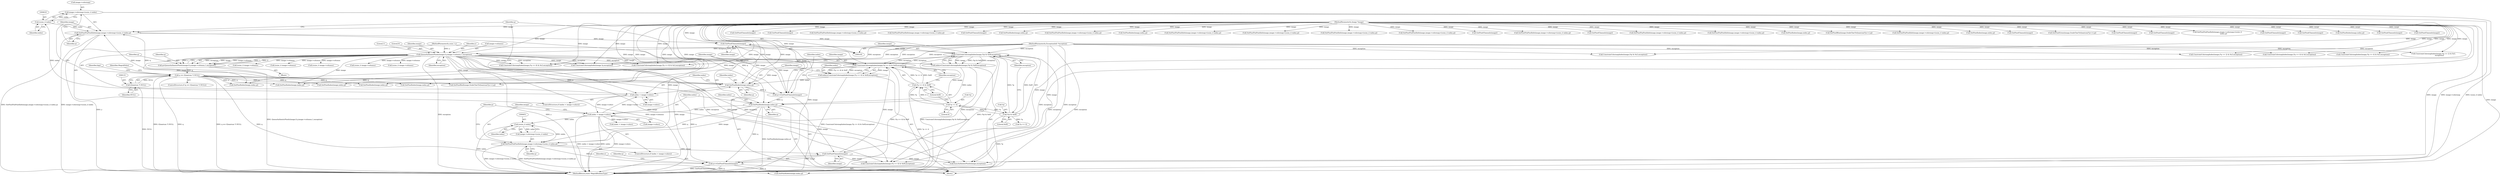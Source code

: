 digraph "0_ImageMagick_cc4ac341f29fa368da6ef01c207deaf8c61f6a2e@pointer" {
"1000613" [label="(Call,image->colormap+(ssize_t) index)"];
"1000617" [label="(Call,(ssize_t) index)"];
"1000606" [label="(Call,index < image->colors)"];
"1000601" [label="(Call,SetPixelIndex(image,index,q))"];
"1000592" [label="(Call,ConstrainColormapIndex(image,(*p >> 4) & 0x0f,exception))"];
"1000658" [label="(Call,GetPixelChannels(image))"];
"1000634" [label="(Call,SetPixelIndex(image,index,q))"];
"1000627" [label="(Call,ConstrainColormapIndex(image,(*p) & 0x0f,exception))"];
"1000623" [label="(Call,GetPixelChannels(image))"];
"1000611" [label="(Call,SetPixelViaPixelInfo(image,image->colormap+(ssize_t) index,q))"];
"1000106" [label="(MethodParameterIn,Image *image)"];
"1000629" [label="(Call,(*p) & 0x0f)"];
"1000595" [label="(Call,*p >> 4)"];
"1000110" [label="(MethodParameterIn,ExceptionInfo *exception)"];
"1000625" [label="(Call,index=ConstrainColormapIndex(image,(*p) & 0x0f,exception))"];
"1000621" [label="(Call,q+=GetPixelChannels(image))"];
"1000644" [label="(Call,SetPixelViaPixelInfo(image,image->colormap+(ssize_t) index,q))"];
"1000650" [label="(Call,(ssize_t) index)"];
"1000639" [label="(Call,index < image->colors)"];
"1000118" [label="(Call,QueueAuthenticPixels(image,0,y,image->columns,1,exception))"];
"1000109" [label="(MethodParameterIn,ssize_t y)"];
"1000594" [label="(Call,(*p >> 4) & 0x0f)"];
"1000590" [label="(Call,index=ConstrainColormapIndex(image,(*p >> 4) & 0x0f,exception))"];
"1000128" [label="(Call,q == (Quantum *) NULL)"];
"1000116" [label="(Call,q=QueueAuthenticPixels(image,0,y,image->columns,1,exception))"];
"1000130" [label="(Call,(Quantum *) NULL)"];
"1000656" [label="(Call,q+=GetPixelChannels(image))"];
"1000685" [label="(Call,index < image->colors)"];
"1000607" [label="(Identifier,index)"];
"1000632" [label="(Literal,0x0f)"];
"1000764" [label="(Call,(ssize_t) image->columns)"];
"1000478" [label="(Call,GetPixelChannels(image))"];
"1000136" [label="(Identifier,bpp)"];
"1000641" [label="(Call,image->colors)"];
"1000403" [label="(Call,ConstrainColormapIndex(image,(*p) & 0x3,exception))"];
"1000147" [label="(Call,(ssize_t) image->columns)"];
"1000364" [label="(Call,GetPixelChannels(image))"];
"1000740" [label="(Call,SetPixelViaPixelInfo(image,image->colormap+(ssize_t) index,q))"];
"1000260" [label="(Call,SetPixelViaPixelInfo(image,image->colormap+(ssize_t) index,q))"];
"1000298" [label="(Call,ConstrainColormapIndex(image,(*p >> 6) & 0x3,exception))"];
"1000594" [label="(Call,(*p >> 4) & 0x0f)"];
"1000611" [label="(Call,SetPixelViaPixelInfo(image,image->colormap+(ssize_t) index,q))"];
"1000121" [label="(Identifier,y)"];
"1000603" [label="(Identifier,index)"];
"1000122" [label="(Call,image->columns)"];
"1000580" [label="(Call,(ssize_t) image->columns)"];
"1000590" [label="(Call,index=ConstrainColormapIndex(image,(*p >> 4) & 0x0f,exception))"];
"1000626" [label="(Identifier,index)"];
"1000307" [label="(Call,SetPixelIndex(image,index,q))"];
"1000795" [label="(Call,GetPixelChannels(image))"];
"1000544" [label="(Call,SetPixelIndex(image,index,q))"];
"1000250" [label="(Call,SetPixelViaPixelInfo(image,image->colormap+(ssize_t) index,q))"];
"1000620" [label="(Identifier,q)"];
"1000658" [label="(Call,GetPixelChannels(image))"];
"1000628" [label="(Identifier,image)"];
"1000410" [label="(Call,SetPixelIndex(image,index,q))"];
"1000606" [label="(Call,index < image->colors)"];
"1000652" [label="(Identifier,index)"];
"1000134" [label="(Identifier,MagickFalse)"];
"1000510" [label="(Call,SetPixelViaPixelInfo(image,image->colormap+(ssize_t) index,q))"];
"1000106" [label="(MethodParameterIn,Image *image)"];
"1000598" [label="(Literal,4)"];
"1000646" [label="(Call,image->colormap+(ssize_t) index)"];
"1000125" [label="(Literal,1)"];
"1000368" [label="(Call,ConstrainColormapIndex(image,(*p >> 2) & 0x3,exception))"];
"1000129" [label="(Identifier,q)"];
"1000730" [label="(Call,SetPixelIndex(image,index,q))"];
"1000116" [label="(Call,q=QueueAuthenticPixels(image,0,y,image->columns,1,exception))"];
"1000627" [label="(Call,ConstrainColormapIndex(image,(*p) & 0x0f,exception))"];
"1000599" [label="(Literal,0x0f)"];
"1000725" [label="(Call,ConstrainColormapIndex(image,*p,exception))"];
"1000447" [label="(Call,ConstrainColormapIndex(image,(*p >> 6) & 0x3,exception))"];
"1000640" [label="(Identifier,index)"];
"1000491" [label="(Call,ConstrainColormapIndex(image,(*p >> 4) & 0x3,exception))"];
"1000605" [label="(ControlStructure,if (index < image->colors))"];
"1000659" [label="(Identifier,image)"];
"1000635" [label="(Identifier,image)"];
"1000690" [label="(Call,SetPixelViaPixelInfo(image,image->colormap+(ssize_t) index,q))"];
"1000634" [label="(Call,SetPixelIndex(image,index,q))"];
"1000286" [label="(Call,(ssize_t) image->columns)"];
"1000593" [label="(Identifier,image)"];
"1000633" [label="(Identifier,exception)"];
"1000608" [label="(Call,image->colors)"];
"1000657" [label="(Identifier,q)"];
"1000602" [label="(Identifier,image)"];
"1000621" [label="(Call,q+=GetPixelChannels(image))"];
"1000619" [label="(Identifier,index)"];
"1000622" [label="(Identifier,q)"];
"1000111" [label="(Block,)"];
"1000655" [label="(Identifier,p)"];
"1000680" [label="(Call,SetPixelIndex(image,index,q))"];
"1000333" [label="(Call,ConstrainColormapIndex(image,(*p >> 4) & 0x3,exception))"];
"1000591" [label="(Identifier,index)"];
"1000601" [label="(Call,SetPixelIndex(image,index,q))"];
"1000656" [label="(Call,q+=GetPixelChannels(image))"];
"1000387" [label="(Call,SetPixelViaPixelInfo(image,image->colormap+(ssize_t) index,q))"];
"1000317" [label="(Call,SetPixelViaPixelInfo(image,image->colormap+(ssize_t) index,q))"];
"1000110" [label="(MethodParameterIn,ExceptionInfo *exception)"];
"1000432" [label="(Call,GetPixelChannels(image))"];
"1000772" [label="(Call,SetPixelRed(image,ScaleCharToQuantum(*p++),q))"];
"1000117" [label="(Identifier,q)"];
"1000636" [label="(Identifier,index)"];
"1000466" [label="(Call,SetPixelViaPixelInfo(image,image->colormap+(ssize_t) index,q))"];
"1000109" [label="(MethodParameterIn,ssize_t y)"];
"1000638" [label="(ControlStructure,if (index < image->colors))"];
"1000623" [label="(Call,GetPixelChannels(image))"];
"1000399" [label="(Call,GetPixelChannels(image))"];
"1000715" [label="(Call,(ssize_t) image->columns)"];
"1000671" [label="(Call,ConstrainColormapIndex(image,(*p >> 4) & 0x0f,exception))"];
"1000127" [label="(ControlStructure,if (q == (Quantum *) NULL))"];
"1000630" [label="(Call,*p)"];
"1000612" [label="(Identifier,image)"];
"1000800" [label="(Call,SyncAuthenticPixels(image,exception))"];
"1000188" [label="(Call,SetPixelViaPixelInfo(image,image->colormap+(ssize_t) index,q))"];
"1000637" [label="(Identifier,q)"];
"1000535" [label="(Call,ConstrainColormapIndex(image,(*p >> 2) & 0x3,\n                       exception))"];
"1000352" [label="(Call,SetPixelViaPixelInfo(image,image->colormap+(ssize_t) index,q))"];
"1000639" [label="(Call,index < image->colors)"];
"1000132" [label="(Identifier,NULL)"];
"1000118" [label="(Call,QueueAuthenticPixels(image,0,y,image->columns,1,exception))"];
"1000614" [label="(Call,image->colormap)"];
"1000587" [label="(Identifier,x)"];
"1000807" [label="(MethodReturn,static MagickBooleanType)"];
"1000625" [label="(Call,index=ConstrainColormapIndex(image,(*p) & 0x0f,exception))"];
"1000456" [label="(Call,SetPixelIndex(image,index,q))"];
"1000500" [label="(Call,SetPixelIndex(image,index,q))"];
"1000592" [label="(Call,ConstrainColormapIndex(image,(*p >> 4) & 0x0f,exception))"];
"1000178" [label="(Call,SetPixelIndex(image,index,q))"];
"1000786" [label="(Call,SetPixelBlue(image,ScaleCharToQuantum(*p++),q))"];
"1000120" [label="(Literal,0)"];
"1000604" [label="(Identifier,q)"];
"1000126" [label="(Identifier,exception)"];
"1000420" [label="(Call,SetPixelViaPixelInfo(image,image->colormap+(ssize_t) index,q))"];
"1000128" [label="(Call,q == (Quantum *) NULL)"];
"1000617" [label="(Call,(ssize_t) index)"];
"1000342" [label="(Call,SetPixelIndex(image,index,q))"];
"1000644" [label="(Call,SetPixelViaPixelInfo(image,image->colormap+(ssize_t) index,q))"];
"1000674" [label="(Call,*p >> 4)"];
"1000130" [label="(Call,(Quantum *) NULL)"];
"1000566" [label="(Call,GetPixelChannels(image))"];
"1000240" [label="(Call,SetPixelIndex(image,index,q))"];
"1000119" [label="(Identifier,image)"];
"1000650" [label="(Call,(ssize_t) index)"];
"1000779" [label="(Call,SetPixelGreen(image,ScaleCharToQuantum(*p++),q))"];
"1000595" [label="(Call,*p >> 4)"];
"1000272" [label="(Call,GetPixelChannels(image))"];
"1000329" [label="(Call,GetPixelChannels(image))"];
"1000624" [label="(Identifier,image)"];
"1000596" [label="(Call,*p)"];
"1000554" [label="(Call,SetPixelViaPixelInfo(image,image->colormap+(ssize_t)\n                        index,q))"];
"1000754" [label="(Call,GetPixelChannels(image))"];
"1000600" [label="(Identifier,exception)"];
"1000200" [label="(Call,GetPixelChannels(image))"];
"1000645" [label="(Identifier,image)"];
"1000629" [label="(Call,(*p) & 0x0f)"];
"1000589" [label="(Block,)"];
"1000613" [label="(Call,image->colormap+(ssize_t) index)"];
"1000377" [label="(Call,SetPixelIndex(image,index,q))"];
"1000704" [label="(Call,GetPixelChannels(image))"];
"1000653" [label="(Identifier,q)"];
"1000522" [label="(Call,GetPixelChannels(image))"];
"1000613" -> "1000611"  [label="AST: "];
"1000613" -> "1000617"  [label="CFG: "];
"1000614" -> "1000613"  [label="AST: "];
"1000617" -> "1000613"  [label="AST: "];
"1000620" -> "1000613"  [label="CFG: "];
"1000613" -> "1000807"  [label="DDG: image->colormap"];
"1000613" -> "1000807"  [label="DDG: (ssize_t) index"];
"1000617" -> "1000613"  [label="DDG: index"];
"1000617" -> "1000619"  [label="CFG: "];
"1000618" -> "1000617"  [label="AST: "];
"1000619" -> "1000617"  [label="AST: "];
"1000617" -> "1000611"  [label="DDG: index"];
"1000606" -> "1000617"  [label="DDG: index"];
"1000606" -> "1000605"  [label="AST: "];
"1000606" -> "1000608"  [label="CFG: "];
"1000607" -> "1000606"  [label="AST: "];
"1000608" -> "1000606"  [label="AST: "];
"1000612" -> "1000606"  [label="CFG: "];
"1000622" -> "1000606"  [label="CFG: "];
"1000601" -> "1000606"  [label="DDG: index"];
"1000639" -> "1000606"  [label="DDG: image->colors"];
"1000606" -> "1000639"  [label="DDG: image->colors"];
"1000601" -> "1000589"  [label="AST: "];
"1000601" -> "1000604"  [label="CFG: "];
"1000602" -> "1000601"  [label="AST: "];
"1000603" -> "1000601"  [label="AST: "];
"1000604" -> "1000601"  [label="AST: "];
"1000607" -> "1000601"  [label="CFG: "];
"1000592" -> "1000601"  [label="DDG: image"];
"1000106" -> "1000601"  [label="DDG: image"];
"1000590" -> "1000601"  [label="DDG: index"];
"1000128" -> "1000601"  [label="DDG: q"];
"1000656" -> "1000601"  [label="DDG: q"];
"1000601" -> "1000611"  [label="DDG: image"];
"1000601" -> "1000611"  [label="DDG: q"];
"1000601" -> "1000621"  [label="DDG: q"];
"1000601" -> "1000623"  [label="DDG: image"];
"1000592" -> "1000590"  [label="AST: "];
"1000592" -> "1000600"  [label="CFG: "];
"1000593" -> "1000592"  [label="AST: "];
"1000594" -> "1000592"  [label="AST: "];
"1000600" -> "1000592"  [label="AST: "];
"1000590" -> "1000592"  [label="CFG: "];
"1000592" -> "1000807"  [label="DDG: (*p >> 4) & 0x0f"];
"1000592" -> "1000590"  [label="DDG: image"];
"1000592" -> "1000590"  [label="DDG: (*p >> 4) & 0x0f"];
"1000592" -> "1000590"  [label="DDG: exception"];
"1000658" -> "1000592"  [label="DDG: image"];
"1000118" -> "1000592"  [label="DDG: image"];
"1000118" -> "1000592"  [label="DDG: exception"];
"1000106" -> "1000592"  [label="DDG: image"];
"1000594" -> "1000592"  [label="DDG: *p >> 4"];
"1000594" -> "1000592"  [label="DDG: 0x0f"];
"1000627" -> "1000592"  [label="DDG: exception"];
"1000110" -> "1000592"  [label="DDG: exception"];
"1000592" -> "1000627"  [label="DDG: exception"];
"1000658" -> "1000656"  [label="AST: "];
"1000658" -> "1000659"  [label="CFG: "];
"1000659" -> "1000658"  [label="AST: "];
"1000656" -> "1000658"  [label="CFG: "];
"1000658" -> "1000656"  [label="DDG: image"];
"1000634" -> "1000658"  [label="DDG: image"];
"1000644" -> "1000658"  [label="DDG: image"];
"1000106" -> "1000658"  [label="DDG: image"];
"1000658" -> "1000671"  [label="DDG: image"];
"1000658" -> "1000800"  [label="DDG: image"];
"1000634" -> "1000589"  [label="AST: "];
"1000634" -> "1000637"  [label="CFG: "];
"1000635" -> "1000634"  [label="AST: "];
"1000636" -> "1000634"  [label="AST: "];
"1000637" -> "1000634"  [label="AST: "];
"1000640" -> "1000634"  [label="CFG: "];
"1000634" -> "1000807"  [label="DDG: SetPixelIndex(image,index,q)"];
"1000627" -> "1000634"  [label="DDG: image"];
"1000106" -> "1000634"  [label="DDG: image"];
"1000625" -> "1000634"  [label="DDG: index"];
"1000621" -> "1000634"  [label="DDG: q"];
"1000634" -> "1000639"  [label="DDG: index"];
"1000634" -> "1000644"  [label="DDG: image"];
"1000634" -> "1000644"  [label="DDG: q"];
"1000634" -> "1000656"  [label="DDG: q"];
"1000627" -> "1000625"  [label="AST: "];
"1000627" -> "1000633"  [label="CFG: "];
"1000628" -> "1000627"  [label="AST: "];
"1000629" -> "1000627"  [label="AST: "];
"1000633" -> "1000627"  [label="AST: "];
"1000625" -> "1000627"  [label="CFG: "];
"1000627" -> "1000807"  [label="DDG: (*p) & 0x0f"];
"1000627" -> "1000625"  [label="DDG: image"];
"1000627" -> "1000625"  [label="DDG: (*p) & 0x0f"];
"1000627" -> "1000625"  [label="DDG: exception"];
"1000623" -> "1000627"  [label="DDG: image"];
"1000106" -> "1000627"  [label="DDG: image"];
"1000629" -> "1000627"  [label="DDG: *p"];
"1000629" -> "1000627"  [label="DDG: 0x0f"];
"1000110" -> "1000627"  [label="DDG: exception"];
"1000627" -> "1000671"  [label="DDG: exception"];
"1000627" -> "1000800"  [label="DDG: exception"];
"1000623" -> "1000621"  [label="AST: "];
"1000623" -> "1000624"  [label="CFG: "];
"1000624" -> "1000623"  [label="AST: "];
"1000621" -> "1000623"  [label="CFG: "];
"1000623" -> "1000621"  [label="DDG: image"];
"1000611" -> "1000623"  [label="DDG: image"];
"1000106" -> "1000623"  [label="DDG: image"];
"1000611" -> "1000605"  [label="AST: "];
"1000611" -> "1000620"  [label="CFG: "];
"1000612" -> "1000611"  [label="AST: "];
"1000620" -> "1000611"  [label="AST: "];
"1000622" -> "1000611"  [label="CFG: "];
"1000611" -> "1000807"  [label="DDG: image->colormap+(ssize_t) index"];
"1000611" -> "1000807"  [label="DDG: SetPixelViaPixelInfo(image,image->colormap+(ssize_t) index,q)"];
"1000106" -> "1000611"  [label="DDG: image"];
"1000611" -> "1000621"  [label="DDG: q"];
"1000106" -> "1000105"  [label="AST: "];
"1000106" -> "1000807"  [label="DDG: image"];
"1000106" -> "1000118"  [label="DDG: image"];
"1000106" -> "1000178"  [label="DDG: image"];
"1000106" -> "1000188"  [label="DDG: image"];
"1000106" -> "1000200"  [label="DDG: image"];
"1000106" -> "1000240"  [label="DDG: image"];
"1000106" -> "1000250"  [label="DDG: image"];
"1000106" -> "1000260"  [label="DDG: image"];
"1000106" -> "1000272"  [label="DDG: image"];
"1000106" -> "1000298"  [label="DDG: image"];
"1000106" -> "1000307"  [label="DDG: image"];
"1000106" -> "1000317"  [label="DDG: image"];
"1000106" -> "1000329"  [label="DDG: image"];
"1000106" -> "1000333"  [label="DDG: image"];
"1000106" -> "1000342"  [label="DDG: image"];
"1000106" -> "1000352"  [label="DDG: image"];
"1000106" -> "1000364"  [label="DDG: image"];
"1000106" -> "1000368"  [label="DDG: image"];
"1000106" -> "1000377"  [label="DDG: image"];
"1000106" -> "1000387"  [label="DDG: image"];
"1000106" -> "1000399"  [label="DDG: image"];
"1000106" -> "1000403"  [label="DDG: image"];
"1000106" -> "1000410"  [label="DDG: image"];
"1000106" -> "1000420"  [label="DDG: image"];
"1000106" -> "1000432"  [label="DDG: image"];
"1000106" -> "1000447"  [label="DDG: image"];
"1000106" -> "1000456"  [label="DDG: image"];
"1000106" -> "1000466"  [label="DDG: image"];
"1000106" -> "1000478"  [label="DDG: image"];
"1000106" -> "1000491"  [label="DDG: image"];
"1000106" -> "1000500"  [label="DDG: image"];
"1000106" -> "1000510"  [label="DDG: image"];
"1000106" -> "1000522"  [label="DDG: image"];
"1000106" -> "1000535"  [label="DDG: image"];
"1000106" -> "1000544"  [label="DDG: image"];
"1000106" -> "1000554"  [label="DDG: image"];
"1000106" -> "1000566"  [label="DDG: image"];
"1000106" -> "1000644"  [label="DDG: image"];
"1000106" -> "1000671"  [label="DDG: image"];
"1000106" -> "1000680"  [label="DDG: image"];
"1000106" -> "1000690"  [label="DDG: image"];
"1000106" -> "1000704"  [label="DDG: image"];
"1000106" -> "1000725"  [label="DDG: image"];
"1000106" -> "1000730"  [label="DDG: image"];
"1000106" -> "1000740"  [label="DDG: image"];
"1000106" -> "1000754"  [label="DDG: image"];
"1000106" -> "1000772"  [label="DDG: image"];
"1000106" -> "1000779"  [label="DDG: image"];
"1000106" -> "1000786"  [label="DDG: image"];
"1000106" -> "1000795"  [label="DDG: image"];
"1000106" -> "1000800"  [label="DDG: image"];
"1000629" -> "1000632"  [label="CFG: "];
"1000630" -> "1000629"  [label="AST: "];
"1000632" -> "1000629"  [label="AST: "];
"1000633" -> "1000629"  [label="CFG: "];
"1000629" -> "1000807"  [label="DDG: *p"];
"1000629" -> "1000595"  [label="DDG: *p"];
"1000595" -> "1000629"  [label="DDG: *p"];
"1000629" -> "1000674"  [label="DDG: *p"];
"1000595" -> "1000594"  [label="AST: "];
"1000595" -> "1000598"  [label="CFG: "];
"1000596" -> "1000595"  [label="AST: "];
"1000598" -> "1000595"  [label="AST: "];
"1000599" -> "1000595"  [label="CFG: "];
"1000595" -> "1000594"  [label="DDG: *p"];
"1000595" -> "1000594"  [label="DDG: 4"];
"1000110" -> "1000105"  [label="AST: "];
"1000110" -> "1000807"  [label="DDG: exception"];
"1000110" -> "1000118"  [label="DDG: exception"];
"1000110" -> "1000298"  [label="DDG: exception"];
"1000110" -> "1000333"  [label="DDG: exception"];
"1000110" -> "1000368"  [label="DDG: exception"];
"1000110" -> "1000403"  [label="DDG: exception"];
"1000110" -> "1000447"  [label="DDG: exception"];
"1000110" -> "1000491"  [label="DDG: exception"];
"1000110" -> "1000535"  [label="DDG: exception"];
"1000110" -> "1000671"  [label="DDG: exception"];
"1000110" -> "1000725"  [label="DDG: exception"];
"1000110" -> "1000800"  [label="DDG: exception"];
"1000625" -> "1000589"  [label="AST: "];
"1000626" -> "1000625"  [label="AST: "];
"1000635" -> "1000625"  [label="CFG: "];
"1000625" -> "1000807"  [label="DDG: ConstrainColormapIndex(image,(*p) & 0x0f,exception)"];
"1000621" -> "1000589"  [label="AST: "];
"1000622" -> "1000621"  [label="AST: "];
"1000626" -> "1000621"  [label="CFG: "];
"1000644" -> "1000638"  [label="AST: "];
"1000644" -> "1000653"  [label="CFG: "];
"1000645" -> "1000644"  [label="AST: "];
"1000646" -> "1000644"  [label="AST: "];
"1000653" -> "1000644"  [label="AST: "];
"1000655" -> "1000644"  [label="CFG: "];
"1000644" -> "1000807"  [label="DDG: image->colormap+(ssize_t) index"];
"1000644" -> "1000807"  [label="DDG: SetPixelViaPixelInfo(image,image->colormap+(ssize_t) index,q)"];
"1000650" -> "1000644"  [label="DDG: index"];
"1000644" -> "1000656"  [label="DDG: q"];
"1000650" -> "1000646"  [label="AST: "];
"1000650" -> "1000652"  [label="CFG: "];
"1000651" -> "1000650"  [label="AST: "];
"1000652" -> "1000650"  [label="AST: "];
"1000646" -> "1000650"  [label="CFG: "];
"1000650" -> "1000807"  [label="DDG: index"];
"1000650" -> "1000646"  [label="DDG: index"];
"1000639" -> "1000650"  [label="DDG: index"];
"1000639" -> "1000638"  [label="AST: "];
"1000639" -> "1000641"  [label="CFG: "];
"1000640" -> "1000639"  [label="AST: "];
"1000641" -> "1000639"  [label="AST: "];
"1000645" -> "1000639"  [label="CFG: "];
"1000655" -> "1000639"  [label="CFG: "];
"1000639" -> "1000807"  [label="DDG: image->colors"];
"1000639" -> "1000807"  [label="DDG: index < image->colors"];
"1000639" -> "1000807"  [label="DDG: index"];
"1000639" -> "1000685"  [label="DDG: image->colors"];
"1000118" -> "1000116"  [label="AST: "];
"1000118" -> "1000126"  [label="CFG: "];
"1000119" -> "1000118"  [label="AST: "];
"1000120" -> "1000118"  [label="AST: "];
"1000121" -> "1000118"  [label="AST: "];
"1000122" -> "1000118"  [label="AST: "];
"1000125" -> "1000118"  [label="AST: "];
"1000126" -> "1000118"  [label="AST: "];
"1000116" -> "1000118"  [label="CFG: "];
"1000118" -> "1000807"  [label="DDG: exception"];
"1000118" -> "1000807"  [label="DDG: y"];
"1000118" -> "1000807"  [label="DDG: image->columns"];
"1000118" -> "1000807"  [label="DDG: image"];
"1000118" -> "1000116"  [label="DDG: exception"];
"1000118" -> "1000116"  [label="DDG: image"];
"1000118" -> "1000116"  [label="DDG: image->columns"];
"1000118" -> "1000116"  [label="DDG: 1"];
"1000118" -> "1000116"  [label="DDG: 0"];
"1000118" -> "1000116"  [label="DDG: y"];
"1000109" -> "1000118"  [label="DDG: y"];
"1000118" -> "1000147"  [label="DDG: image->columns"];
"1000118" -> "1000178"  [label="DDG: image"];
"1000118" -> "1000240"  [label="DDG: image"];
"1000118" -> "1000286"  [label="DDG: image->columns"];
"1000118" -> "1000298"  [label="DDG: image"];
"1000118" -> "1000298"  [label="DDG: exception"];
"1000118" -> "1000447"  [label="DDG: image"];
"1000118" -> "1000447"  [label="DDG: exception"];
"1000118" -> "1000580"  [label="DDG: image->columns"];
"1000118" -> "1000671"  [label="DDG: image"];
"1000118" -> "1000671"  [label="DDG: exception"];
"1000118" -> "1000715"  [label="DDG: image->columns"];
"1000118" -> "1000725"  [label="DDG: image"];
"1000118" -> "1000725"  [label="DDG: exception"];
"1000118" -> "1000764"  [label="DDG: image->columns"];
"1000118" -> "1000772"  [label="DDG: image"];
"1000118" -> "1000800"  [label="DDG: image"];
"1000118" -> "1000800"  [label="DDG: exception"];
"1000109" -> "1000105"  [label="AST: "];
"1000109" -> "1000807"  [label="DDG: y"];
"1000594" -> "1000599"  [label="CFG: "];
"1000599" -> "1000594"  [label="AST: "];
"1000600" -> "1000594"  [label="CFG: "];
"1000594" -> "1000807"  [label="DDG: *p >> 4"];
"1000590" -> "1000589"  [label="AST: "];
"1000591" -> "1000590"  [label="AST: "];
"1000602" -> "1000590"  [label="CFG: "];
"1000590" -> "1000807"  [label="DDG: ConstrainColormapIndex(image,(*p >> 4) & 0x0f,exception)"];
"1000128" -> "1000127"  [label="AST: "];
"1000128" -> "1000130"  [label="CFG: "];
"1000129" -> "1000128"  [label="AST: "];
"1000130" -> "1000128"  [label="AST: "];
"1000134" -> "1000128"  [label="CFG: "];
"1000136" -> "1000128"  [label="CFG: "];
"1000128" -> "1000807"  [label="DDG: (Quantum *) NULL"];
"1000128" -> "1000807"  [label="DDG: q"];
"1000128" -> "1000807"  [label="DDG: q == (Quantum *) NULL"];
"1000116" -> "1000128"  [label="DDG: q"];
"1000130" -> "1000128"  [label="DDG: NULL"];
"1000128" -> "1000178"  [label="DDG: q"];
"1000128" -> "1000240"  [label="DDG: q"];
"1000128" -> "1000307"  [label="DDG: q"];
"1000128" -> "1000456"  [label="DDG: q"];
"1000128" -> "1000680"  [label="DDG: q"];
"1000128" -> "1000730"  [label="DDG: q"];
"1000128" -> "1000772"  [label="DDG: q"];
"1000116" -> "1000111"  [label="AST: "];
"1000117" -> "1000116"  [label="AST: "];
"1000129" -> "1000116"  [label="CFG: "];
"1000116" -> "1000807"  [label="DDG: QueueAuthenticPixels(image,0,y,image->columns,1,exception)"];
"1000130" -> "1000132"  [label="CFG: "];
"1000131" -> "1000130"  [label="AST: "];
"1000132" -> "1000130"  [label="AST: "];
"1000130" -> "1000807"  [label="DDG: NULL"];
"1000656" -> "1000589"  [label="AST: "];
"1000657" -> "1000656"  [label="AST: "];
"1000587" -> "1000656"  [label="CFG: "];
"1000656" -> "1000807"  [label="DDG: GetPixelChannels(image)"];
"1000656" -> "1000807"  [label="DDG: q"];
"1000656" -> "1000680"  [label="DDG: q"];
}
